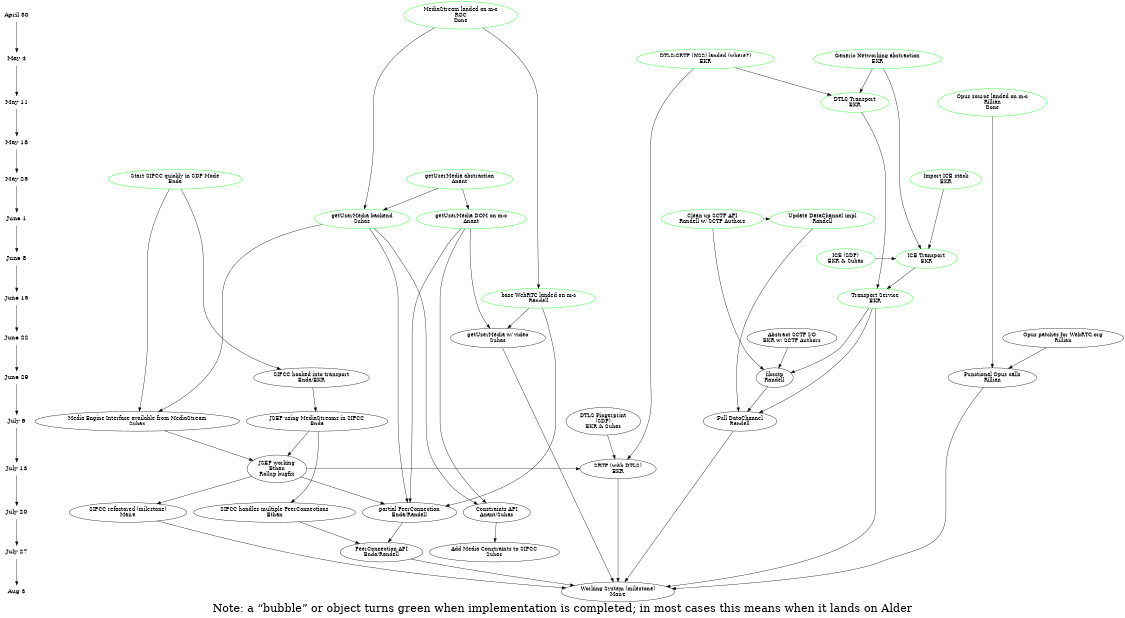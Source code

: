 digraph G {
labelloc="b";
fontsize=30;
style=bold;
label="Note: a “bubble” or object turns green when implementation is completed; in most cases this means when it lands on Alder"

ranksep=.75; size = "7.5,7.5";
{
node [shape=plaintext, fontsize=16]; /* the time-line graph */ 
     "April 30"-> "May 4"-> "May 11"-> "May 18"-> "May 25"-> "June 1"-> "June 8"-> "June 15"-> "June 22"-> "June 29"-> "July 6"-> "July 13"-> "July 20"-> "July 27"-> "Aug 3"
}

	{rank = same; "April 30";
	   mediastream [label = "MediaStream landed on m-c\nROC\nDone" color=green];
        }
        
        {
           rank = same; "May 4";
	   genericio [label = "Generic Networking abstraction\nEKR", color=green]
	   dtlssrtp [label = "DTLS-SRTP (NSS) landed (where?)\nEKR" color=green]
        }

	{rank = same; "May 11";
	   opussrc [label = "Opus source landed on m-c\nRillian\nDone" color = green]
	   dtlstransport [label = "DTLS Transport\nEKR"  color=green];
	}
        mediastream->getusermedia
	dtlssrtp -> dtlstransport
	genericio -> dtlstransport

	{rank = same; "May 18";
	}
	
	{rank = same; "May 25";
	   getusermedia_abstract [label = "getUserMedia abstraction\nAnant" color=green]
	   nicer [label = "Import ICE stack\nEKR", color=green];
	   sipccsdp [ label = "Start SIPCC quickly in SDP Mode\nEnda" color=green];
        }	   	   
	getusermedia_abstract->getusermedia_DOM
	getusermedia_abstract->getusermedia
	webrtc->peerconnection_first

	{rank = same; "June 1";
	   sctpupdate [label = "Clean up SCTP API\nRandell w/ SCTP Authors" color=green];
	   datachannelupdate [label = "Update DataChannel impl\nRandell" color=green];
	   getusermedia [label = "getUserMedia backend\nSuhas" color=green]
	   getusermedia_DOM [label = "getUserMedia DOM on m-c\nAnant" color=green]
        }
	getusermedia -> peerconnection_first
	getusermedia_DOM -> peerconnection_first

	{rank = same; "June 8";
	   icetransport [ label = "ICE Transport\nEKR", color=green];
	   iceparams [label = "ICE (SDP)\nEKR & Suhas", color=green];
	}

	nicer -> icetransport
	genericio -> icetransport
	iceparams -> icetransport

	{rank = same; "June 15";
	   webrtc [label = "base WebRTC landed on m-c\nRandell" color=green];
	   transport [label = "Transport Service\nEKR", color=green];
	} 
	mediastream -> webrtc;
	getusermedia_DOM -> constraints;
	getusermedia -> constraints;
	dtlstransport -> transport
	icetransport -> transport
	getusermedia -> sipccmediaengine
        sipccsdp -> sipccmediaengine

        {rank = same; "June 22"; 
          opuswebrtc [label = "Opus patches for WebRTC.org\nRillian"];
          getusermedia_video [label = "getUserMedia w/ video\nSuhas"]
	   sctpio [ label = "Abstract SCTP I/O\nEKR w/ SCTP Authors"]
        }
	constraints -> sipccmediaconstraints
	getusermedia_DOM -> getusermedia_video
	webrtc -> getusermedia_video

	{rank = same; "June 29"; 
       		sipcctransport [ label = "SIPCC hooked into transport\nEnda/EKR"];
		sctp_library [label = "libsctp\nRandell"];
 		opus [ label = "Functional Opus calls\nRillian"];
	}
	sipccsdp -> sipcctransport
	sipcctransport -> sipccjsepmediastreams

        {rank = same; "July 6"; 
           sipccmediaengine [label = "Media Engine Interface available from MediaStream\nSuhas"];
           sipccjsepmediastreams [label = "JSEP using MediaStreams in SIPCC\nEnda"];
	   dtlsfingerprint [ label = "DTLS Fingerprint\n(SDP)\nEKR & Suhas"];
	   datachannel [label = "Full DataChannel\nRandell"];
	}

        dtlsfingerprint -> srtp
	dtlssrtp -> srtp
	opussrc -> opus
	opuswebrtc -> opus
	sipccjsepmediastreams -> JSEP
        sipccjsepmediastreams -> sipccmultipeerconn
	sipccmediaengine -> JSEP

        {rank = same; "July 13"; 
    	   JSEP [ label = "JSEP working\nEthan\nRollup bugfix"]; 
	   srtp [label = "SRTP (with DTLS)\nEKR"] 
	}
	JSEP -> srtp
	JSEP -> peerconnection_first
        JSEP -> sipccrefactor

        {rank = same; "July 20"; 
	   constraints [label = "Constraints API\nAnant/Suhas"];
       	   sipccmultipeerconn [label = "SIPCC handles multiple PeerConnections\nEthan"];
	   peerconnection_first [label = "partial PeerConnection\nEnda/Randell"];
	   sipccrefactor [label = "SIPCC refactored (milestone)\nMaire"];
	}
	peerconnection_first -> peerconnection
        sipccmultipeerconn -> peerconnection

        {rank = same; "July 27"; 
          sipccmediaconstraints [ label = "Add Media Constraints to SIPCC\nSuhas"]; 
	  peerconnection [label = "PeerConnection API\nEnda/Randell"];
	}
	peerconnection -> working

	{rank = same; "Aug 3";
	  working [ label = "Working System (milestone)\nMaire" ] 
	}

	transport -> working
	transport -> datachannel
	sctpio-> sctp_library
	sctpupdate -> sctp_library
	sctpupdate -> datachannelupdate
	datachannelupdate -> datachannel
	sctp_library -> datachannel
	transport -> sctp_library
	datachannel -> working
	srtp -> working
	opus -> working
	sipccrefactor -> working
	getusermedia_video -> working

}
